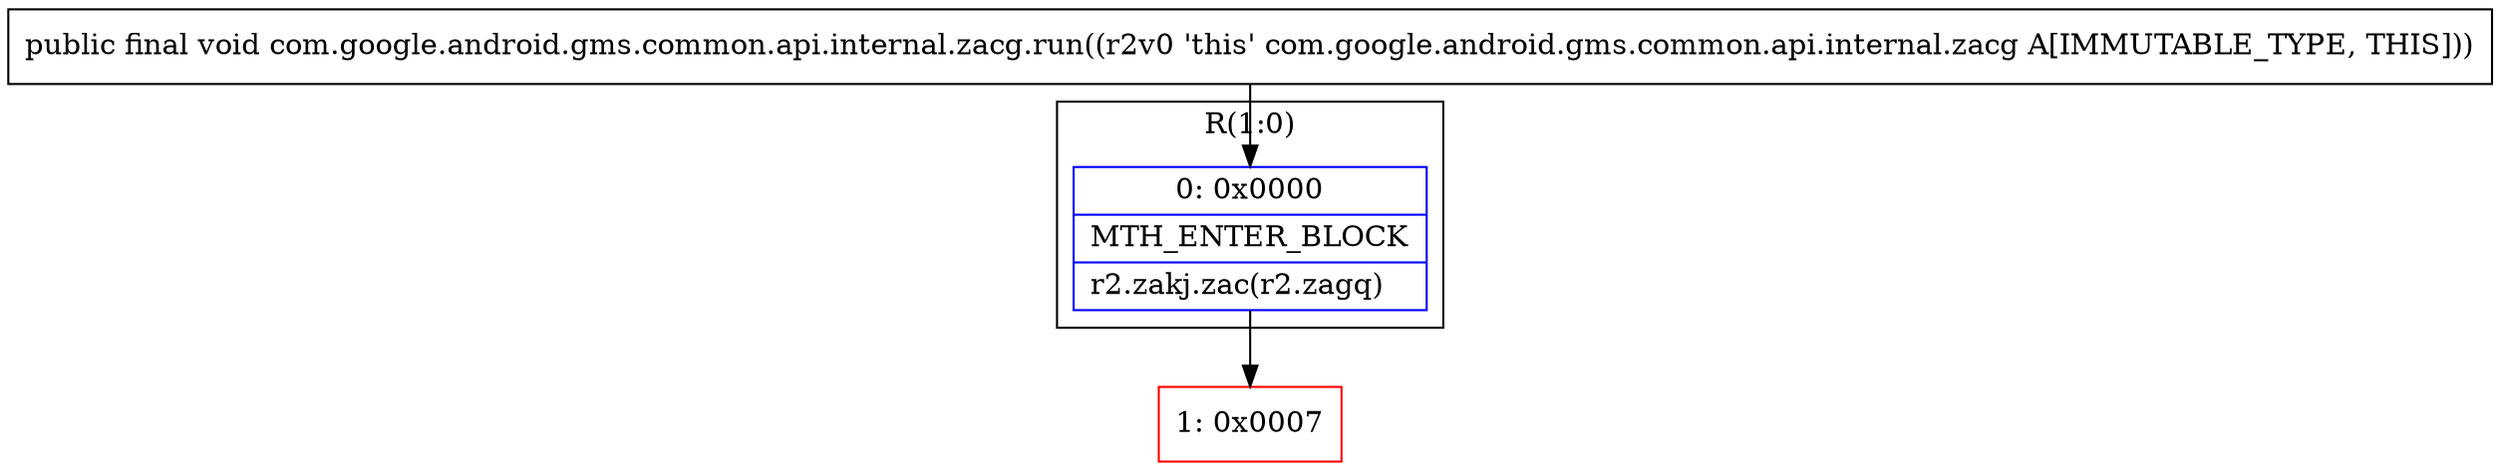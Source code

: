 digraph "CFG forcom.google.android.gms.common.api.internal.zacg.run()V" {
subgraph cluster_Region_770771890 {
label = "R(1:0)";
node [shape=record,color=blue];
Node_0 [shape=record,label="{0\:\ 0x0000|MTH_ENTER_BLOCK\l|r2.zakj.zac(r2.zagq)\l}"];
}
Node_1 [shape=record,color=red,label="{1\:\ 0x0007}"];
MethodNode[shape=record,label="{public final void com.google.android.gms.common.api.internal.zacg.run((r2v0 'this' com.google.android.gms.common.api.internal.zacg A[IMMUTABLE_TYPE, THIS])) }"];
MethodNode -> Node_0;
Node_0 -> Node_1;
}

